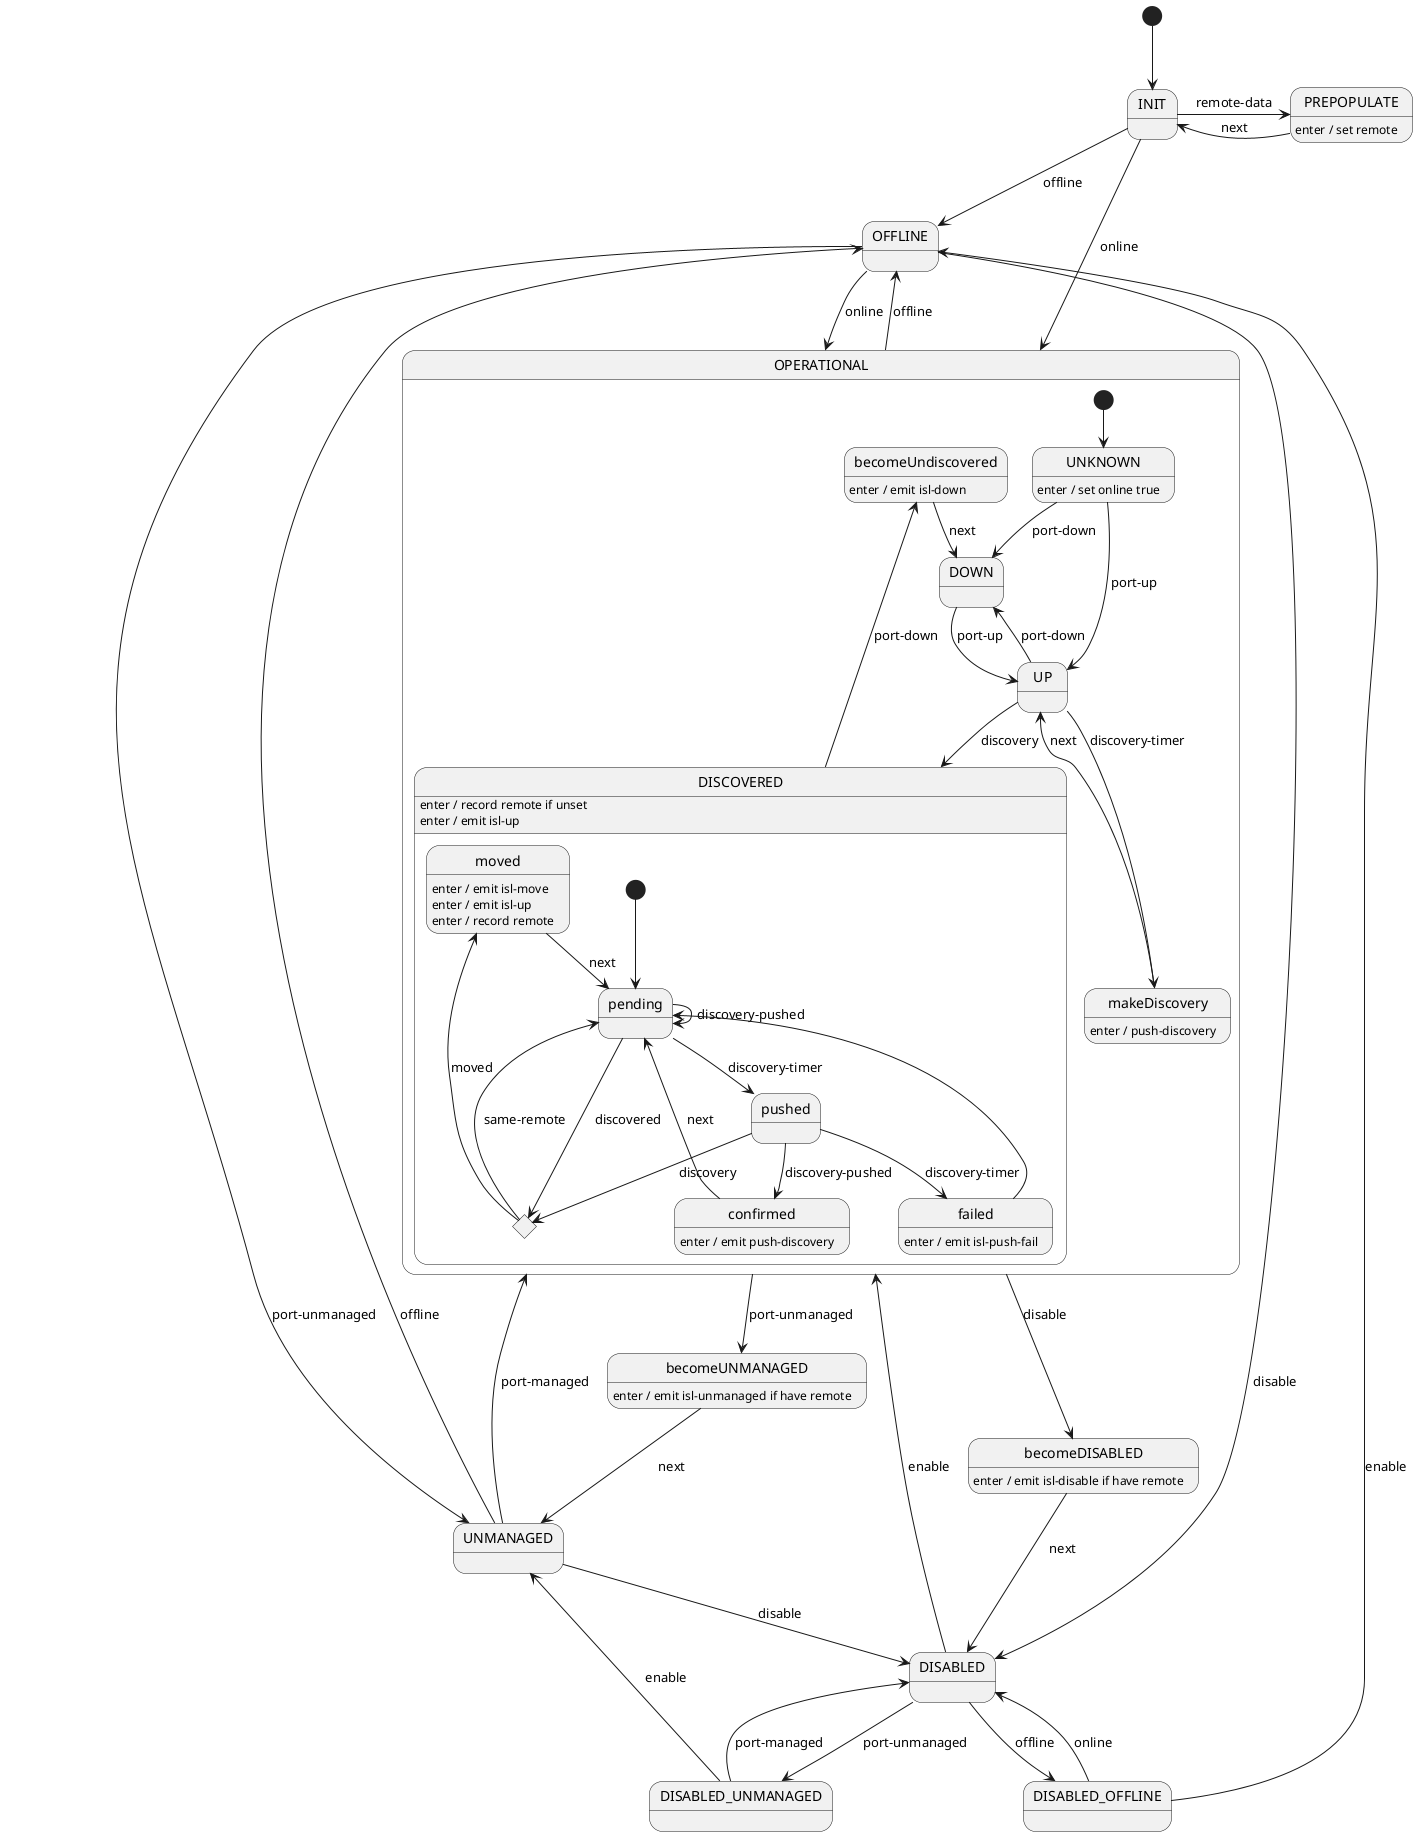 Internal state:
* remote endpoint (swId + port) (initial not set)
* online (boolean) (initial true)

Input signals:
* port-up
* port-down
* port-managed
* port-unmanaged
* discovery-timer
* discovery
* discovery-pushed
* enable
* disable
* online
* offline

Output signals:
* isl-up
* isl-down
* isl-disable
* isl-move
* isl-push-fail (?)
* isl-unmanaged
* push-discovery

@startuml
[*] --> INIT

INIT -r-> PREPOPULATE : remote-data
INIT --> OFFLINE : offline
INIT --> OPERATIONAL : online

PREPOPULATE : enter / set remote
PREPOPULATE -l-> INIT : next

state OPERATIONAL {
    [*] --> UNKNOWN

    UNKNOWN : enter / set online true
    UNKNOWN --> DOWN : port-down
    UNKNOWN --> UP : port-up

    UP --> DOWN : port-down
    UP --> makeDiscovery : discovery-timer
    UP --> DISCOVERED : discovery

    makeDiscovery : enter / push-discovery
    makeDiscovery --> UP : next

    DOWN --> UP : port-up

    state DISCOVERED {
        DISCOVERED : enter / record remote if unset
        DISCOVERED : enter / emit isl-up

        state checkMoved <<choice>>

        [*] --> pending
        pending --> pushed : discovery-timer
        pending -d-> checkMoved : discovered
        pending --> pending : discovery-pushed

        pushed --> confirmed : discovery-pushed
        pushed --> failed : discovery-timer
        pushed -d-> checkMoved : discovery

        confirmed : enter / emit push-discovery
        confirmed --> pending : next

        failed : enter / emit isl-push-fail
        failed --> pending

        checkMoved -u-> pending : same-remote
        checkMoved -u-> moved : moved

        moved : enter / emit isl-move
        moved : enter / emit isl-up
        moved : enter / record remote
        moved --> pending : next
    }
    DISCOVERED -u-> becomeUndiscovered : port-down

    becomeUndiscovered : enter / emit isl-down
    becomeUndiscovered --> DOWN : next
}

OPERATIONAL --> OFFLINE : offline
OPERATIONAL --> becomeDISABLED : disable
OPERATIONAL --> becomeUNMANAGED : port-unmanaged

becomeDISABLED : enter / emit isl-disable if have remote
becomeDISABLED --> DISABLED : next

becomeUNMANAGED : enter / emit isl-unmanaged if have remote
becomeUNMANAGED --> UNMANAGED : next

DISABLED --> OPERATIONAL : enable
DISABLED --> DISABLED_OFFLINE : offline
DISABLED --> DISABLED_UNMANAGED : port-unmanaged

UNMANAGED --> OPERATIONAL : port-managed
UNMANAGED --> DISABLED : disable
UNMANAGED --> OFFLINE : offline

OFFLINE --> OPERATIONAL : online
OFFLINE --> DISABLED : disable
OFFLINE --> UNMANAGED : port-unmanaged

DISABLED_OFFLINE --> DISABLED : online
DISABLED_OFFLINE --> OFFLINE : enable

DISABLED_UNMANAGED --> DISABLED : port-managed
DISABLED_UNMANAGED --> UNMANAGED : enable

@enduml
